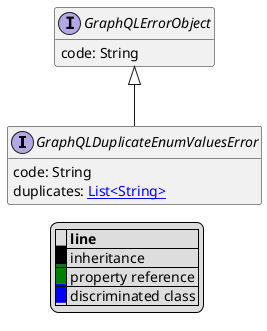 @startuml

hide empty fields
hide empty methods
legend
|= |= line |
|<back:black>   </back>| inheritance |
|<back:green>   </back>| property reference |
|<back:blue>   </back>| discriminated class |
endlegend
interface GraphQLDuplicateEnumValuesError [[GraphQLDuplicateEnumValuesError.svg]] extends GraphQLErrorObject {
    code: String
    duplicates: [[String.svg List<String>]]
}
interface GraphQLErrorObject [[GraphQLErrorObject.svg]]  {
    code: String
}





@enduml
